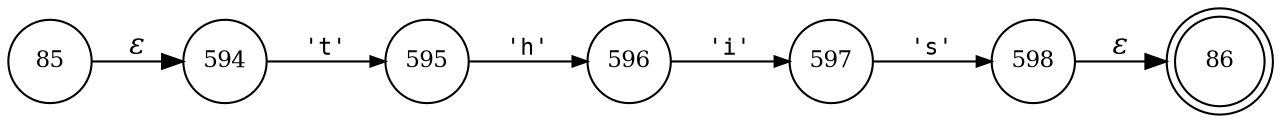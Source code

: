 digraph ATN {
rankdir=LR;
s86[fontsize=11, label="86", shape=doublecircle, fixedsize=true, width=.6];
s594[fontsize=11,label="594", shape=circle, fixedsize=true, width=.55, peripheries=1];
s595[fontsize=11,label="595", shape=circle, fixedsize=true, width=.55, peripheries=1];
s596[fontsize=11,label="596", shape=circle, fixedsize=true, width=.55, peripheries=1];
s85[fontsize=11,label="85", shape=circle, fixedsize=true, width=.55, peripheries=1];
s597[fontsize=11,label="597", shape=circle, fixedsize=true, width=.55, peripheries=1];
s598[fontsize=11,label="598", shape=circle, fixedsize=true, width=.55, peripheries=1];
s85 -> s594 [fontname="Times-Italic", label="&epsilon;"];
s594 -> s595 [fontsize=11, fontname="Courier", arrowsize=.7, label = "'t'", arrowhead = normal];
s595 -> s596 [fontsize=11, fontname="Courier", arrowsize=.7, label = "'h'", arrowhead = normal];
s596 -> s597 [fontsize=11, fontname="Courier", arrowsize=.7, label = "'i'", arrowhead = normal];
s597 -> s598 [fontsize=11, fontname="Courier", arrowsize=.7, label = "'s'", arrowhead = normal];
s598 -> s86 [fontname="Times-Italic", label="&epsilon;"];
}